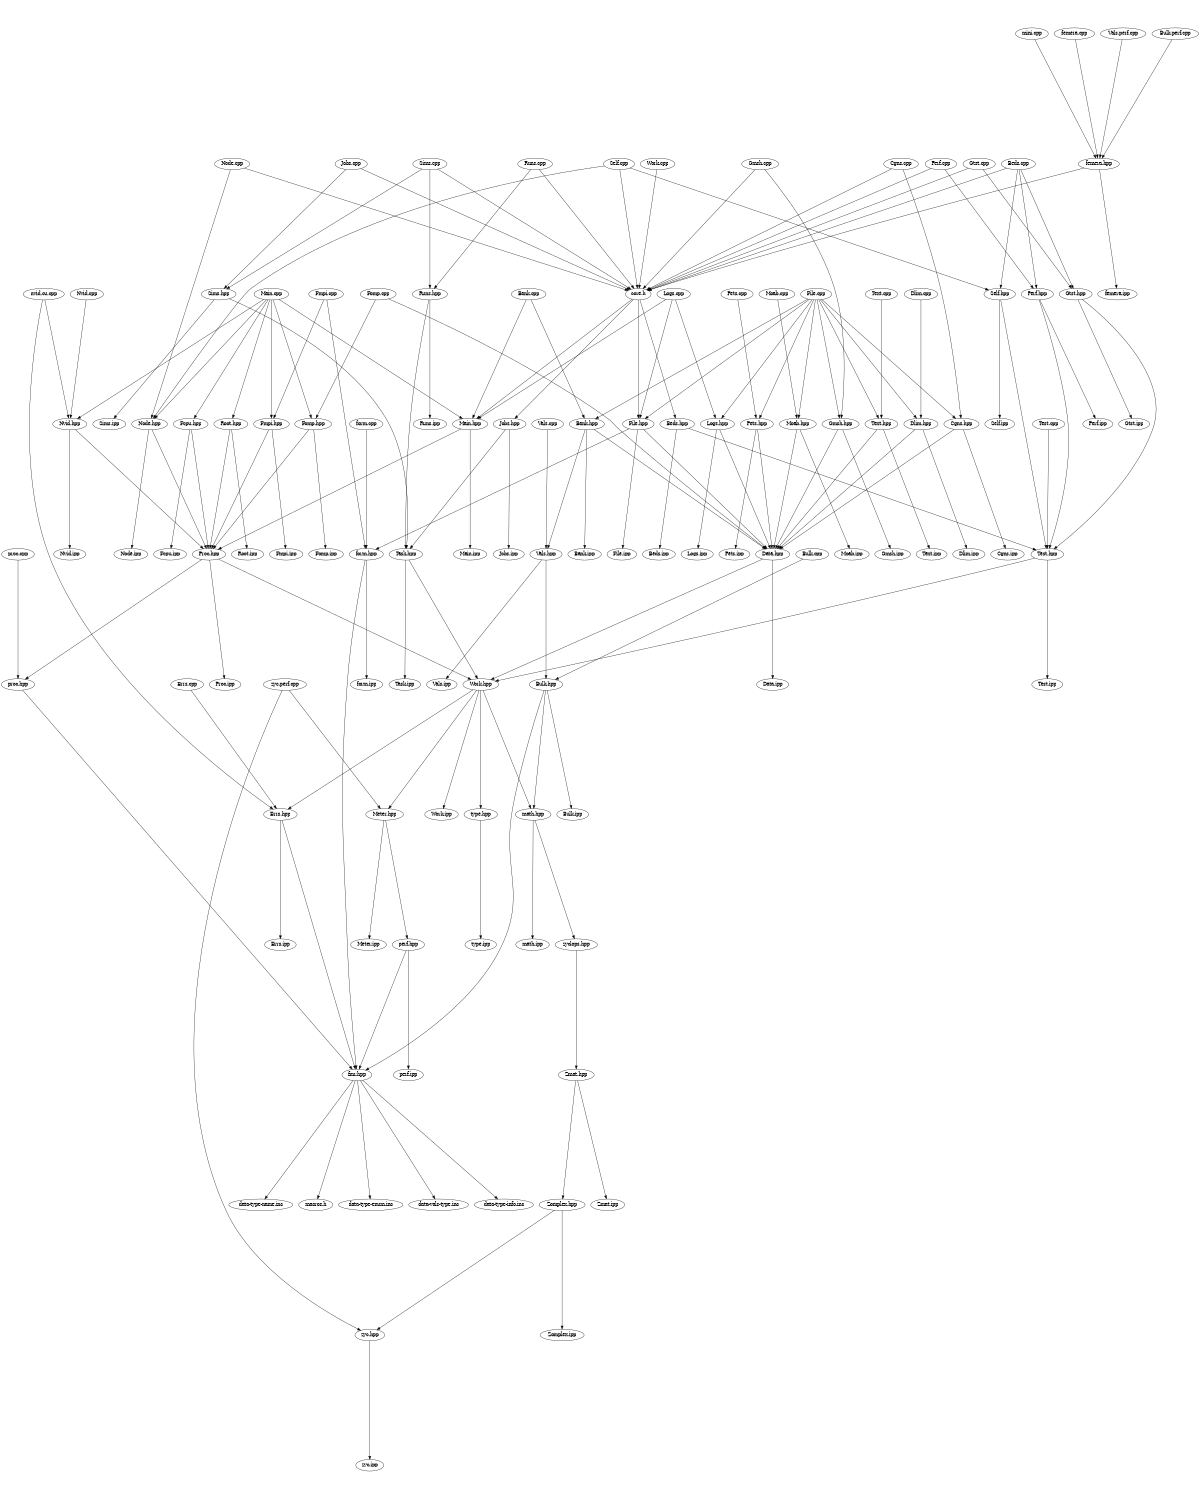 digraph "source tree" {
    overlap=scale;
    size="8,10";
    ratio="fill";
    fontsize="16";
    fontname="Helvetica";
	clusterrank="local";
	"Work.hpp" -> "type.hpp"
	"Bulk.hpp" -> "math.hpp"
	"core.h" -> "Beds.hpp"
	"Pets.cpp" -> "Pets.hpp"
	"Moab.hpp" -> "Moab.ipp"
	"Proc.hpp" -> "Work.hpp"
	"zyc.hpp" -> "zyc.ipp"
	"Self.cpp" -> "Self.hpp"
	"Vals.hpp" -> "Vals.ipp"
	"Self.cpp" -> "Node.hpp"
	"File.cpp" -> "Bank.hpp"
	"Gtst.cpp" -> "core.h"
	"Gmsh.hpp" -> "Gmsh.ipp"
	"Gmsh.cpp" -> "core.h"
	"Zomplex.hpp" -> "zyc.hpp"
	"Sims.hpp" -> "Sims.ipp"
	"math.hpp" -> "zyclops.hpp"
	"Gtst.hpp" -> "Gtst.ipp"
	"Sims.hpp" -> "Task.hpp"
	"Main.cpp" -> "Fcpu.hpp"
	"Beds.cpp" -> "core.h"
	"Sims.cpp" -> "Runs.hpp"
	"Main.cpp" -> "Node.hpp"
	"Node.cpp" -> "Node.hpp"
	"mini.cpp" -> "femera.hpp"
	"Zmat.hpp" -> "Zomplex.hpp"
	"nvid.cu.cpp" -> "Nvid.hpp"
	"Proc.hpp" -> "Proc.ipp"
	"Errs.cpp" -> "Errs.hpp"
	"core.h" -> "Jobs.hpp"
	"Main.cpp" -> "Main.hpp"
	"Beds.cpp" -> "Gtst.hpp"
	"Fomp.cpp" -> "Fomp.hpp"
	"File.cpp" -> "Moab.hpp"
	"Bulk.cpp" -> "Bulk.hpp"
	"core.h" -> "File.hpp"
	"Logs.cpp" -> "Main.hpp"
	"Node.hpp" -> "Proc.hpp"
	"File.cpp" -> "Text.hpp"
	"Cgns.hpp" -> "Cgns.ipp"
	"fmr.hpp" -> "data-type-info.inc"
	"Root.hpp" -> "Proc.hpp"
	"Logs.hpp" -> "Data.hpp"
	"Task.hpp" -> "Work.hpp"
	"File.cpp" -> "File.hpp"
	"Bulk.hpp" -> "Bulk.ipp"
	"Work.hpp" -> "Work.ipp"
	"Cgns.cpp" -> "Cgns.hpp"
	"Moab.hpp" -> "Data.hpp"
	"Perf.cpp" -> "Perf.hpp"
	"zyclops.hpp" -> "Zmat.hpp"
	"form.hpp" -> "fmr.hpp"
	"fmr.hpp" -> "data-type-name.inc"
	"Data.hpp" -> "Data.ipp"
	"Moab.cpp" -> "Moab.hpp"
	"Fomp.hpp" -> "Fomp.ipp"
	"Meter.hpp" -> "Meter.ipp"
	"Beds.hpp" -> "Beds.ipp"
	"File.hpp" -> "Data.hpp"
	"zyc.perf.cpp" -> "Meter.hpp"
	"Runs.cpp" -> "Runs.hpp"
	"Fmpi.hpp" -> "Proc.hpp"
	"Work.hpp" -> "math.hpp"
	"Text.hpp" -> "Data.hpp"
	"Fcpu.hpp" -> "Proc.hpp"
	"Cgns.hpp" -> "Data.hpp"
	"Fcpu.hpp" -> "Fcpu.ipp"
	"File.cpp" -> "Pets.hpp"
	"Sims.cpp" -> "core.h"
	"Nvid.hpp" -> "Proc.hpp"
	"Fmpi.cpp" -> "Fmpi.hpp"
	"Test.cpp" -> "Test.hpp"
	"type.hpp" -> "type.ipp"
	"Test.hpp" -> "Test.ipp"
	"Test.hpp" -> "Work.hpp"
	"Vals.cpp" -> "Vals.hpp"
	"perf.hpp" -> "fmr.hpp"
	"zyc.perf.cpp" -> "zyc.hpp"
	"Main.hpp" -> "Main.ipp"
	"proc.hpp" -> "fmr.hpp"
	"Beds.cpp" -> "Perf.hpp"
	"Jobs.cpp" -> "Sims.hpp"
	"Task.hpp" -> "Task.ipp"
	"Dlim.cpp" -> "Dlim.hpp"
	"Sims.cpp" -> "Sims.hpp"
	"Pets.hpp" -> "Pets.ipp"
	"Errs.hpp" -> "Errs.ipp"
	"Logs.cpp" -> "File.hpp"
	"form.cpp" -> "form.hpp"
	"femera.hpp" -> "femera.ipp"
	"Node.hpp" -> "Node.ipp"
	"Text.hpp" -> "Text.ipp"
	"Gmsh.cpp" -> "Gmsh.hpp"
	"Runs.hpp" -> "Runs.ipp"
	"Root.hpp" -> "Root.ipp"
	"Jobs.hpp" -> "Task.hpp"
	"Logs.hpp" -> "Logs.ipp"
	"Bank.cpp" -> "Main.hpp"
	"Main.cpp" -> "Nvid.hpp"
	"Text.cpp" -> "Text.hpp"
	"Dlim.hpp" -> "Data.hpp"
	"Self.cpp" -> "core.h"
	"Fomp.cpp" -> "Data.hpp"
	"File.cpp" -> "Gmsh.hpp"
	"Fmpi.cpp" -> "form.hpp"
	"Errs.hpp" -> "fmr.hpp"
	"form.hpp" -> "form.ipp"
	"fmr.hpp" -> "macros.h"
	"Bank.cpp" -> "Bank.hpp"
	"Bulk.hpp" -> "fmr.hpp"
	"Pets.hpp" -> "Data.hpp"
	"Data.hpp" -> "Work.hpp"
	"Work.hpp" -> "Errs.hpp"
	"Main.cpp" -> "Fomp.hpp"
	"nvid.cu.cpp" -> "Errs.hpp"
	"File.hpp" -> "File.ipp"
	"File.cpp" -> "Cgns.hpp"
	"Bank.hpp" -> "Vals.hpp"
	"Perf.hpp" -> "Perf.ipp"
	"Proc.hpp" -> "proc.hpp"
	"Dlim.hpp" -> "Dlim.ipp"
	"perf.hpp" -> "perf.ipp"
	"Bank.hpp" -> "Data.hpp"
	"Beds.cpp" -> "Self.hpp"
	"Gtst.cpp" -> "Gtst.hpp"
	"Runs.cpp" -> "core.h"
	"Vals.hpp" -> "Bulk.hpp"
	"fmr.hpp" -> "data-type-enum.inc"
	"proc.cpp" -> "proc.hpp"
	"femera.cpp" -> "femera.hpp"
	"Nvid.cpp" -> "Nvid.hpp"
	"File.cpp" -> "Logs.hpp"
	"Main.cpp" -> "Fmpi.hpp"
	"Vals.perf.cpp" -> "femera.hpp"
	"Main.hpp" -> "Proc.hpp"
	"fmr.hpp" -> "data-vals-type.inc"
	"Gtst.hpp" -> "Test.hpp"
	"Nvid.hpp" -> "Nvid.ipp"
	"Bulk.perf.cpp" -> "femera.hpp"
	"Work.hpp" -> "Meter.hpp"
	"Self.hpp" -> "Test.hpp"
	"Cgns.cpp" -> "core.h"
	"Perf.cpp" -> "core.h"
	"File.hpp" -> "form.hpp"
	"Bank.hpp" -> "Bank.ipp"
	"Node.cpp" -> "core.h"
	"Jobs.cpp" -> "core.h"
	"Work.cpp" -> "core.h"
	"Zomplex.hpp" -> "Zomplex.ipp"
	"Runs.hpp" -> "Task.hpp"
	"File.cpp" -> "Dlim.hpp"
	"Perf.hpp" -> "Test.hpp"
	"femera.hpp" -> "core.h"
	"Jobs.hpp" -> "Jobs.ipp"
	"Logs.cpp" -> "Logs.hpp"
	"core.h" -> "Main.hpp"
	"Main.cpp" -> "Root.hpp"
	"Fmpi.hpp" -> "Fmpi.ipp"
	"Meter.hpp" -> "perf.hpp"
	"math.hpp" -> "math.ipp"
	"Zmat.hpp" -> "Zmat.ipp"
	"Self.hpp" -> "Self.ipp"
	"Gmsh.hpp" -> "Data.hpp"
	"Beds.hpp" -> "Test.hpp"
	"Fomp.hpp" -> "Proc.hpp"
}
